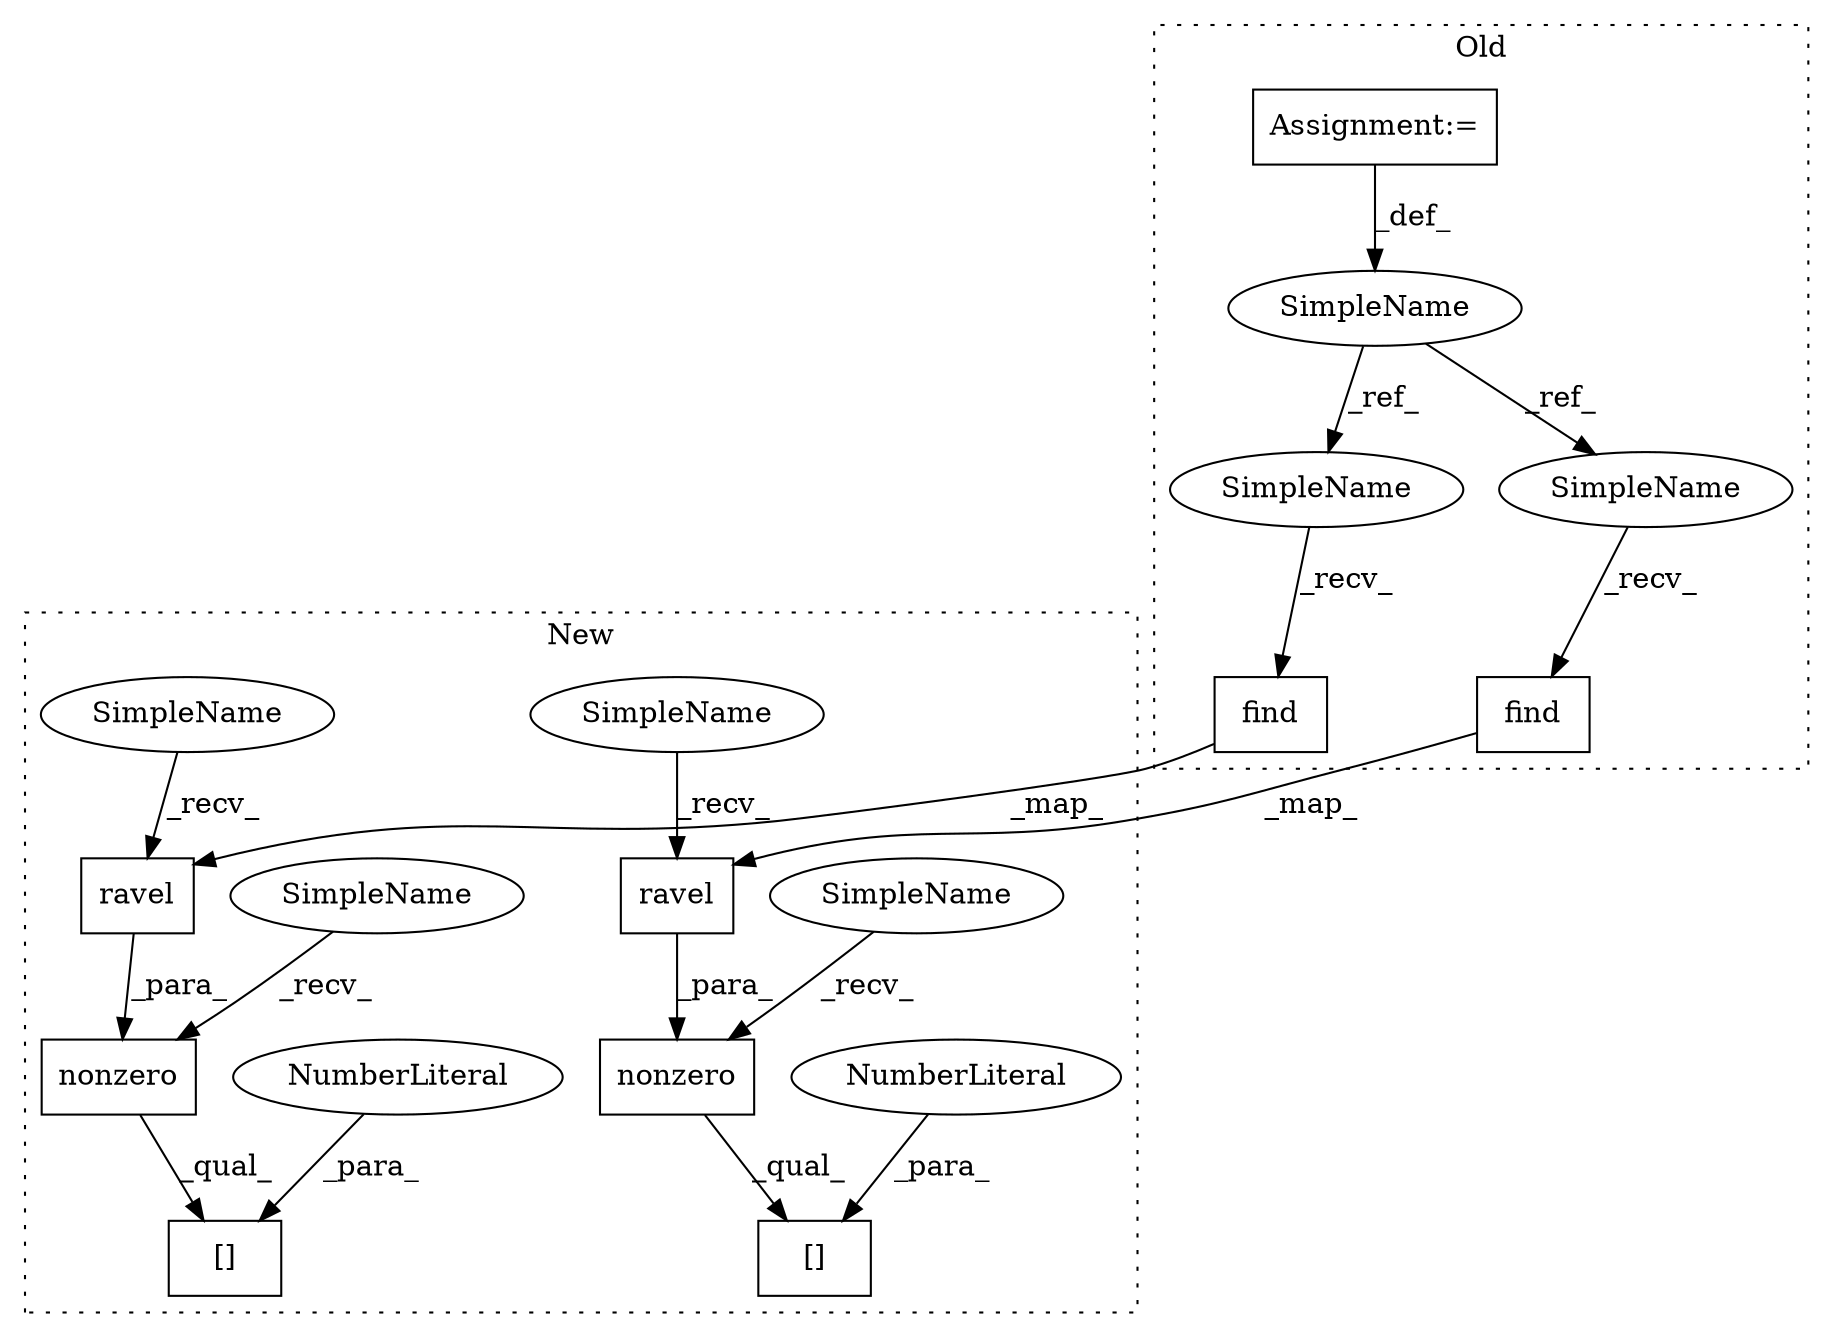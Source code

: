 digraph G {
subgraph cluster0 {
1 [label="find" a="32" s="7889,7916" l="5,1" shape="box"];
4 [label="Assignment:=" a="7" s="6979" l="4" shape="box"];
7 [label="SimpleName" a="42" s="6979" l="4" shape="ellipse"];
8 [label="find" a="32" s="7932,7953" l="5,1" shape="box"];
17 [label="SimpleName" a="42" s="7927" l="4" shape="ellipse"];
18 [label="SimpleName" a="42" s="7884" l="4" shape="ellipse"];
label = "Old";
style="dotted";
}
subgraph cluster1 {
2 [label="ravel" a="32" s="7930,7958" l="6,1" shape="box"];
3 [label="nonzero" a="32" s="7916,7959" l="8,1" shape="box"];
5 [label="[]" a="2" s="7910,7962" l="51,1" shape="box"];
6 [label="NumberLiteral" a="34" s="7961" l="1" shape="ellipse"];
9 [label="ravel" a="32" s="7993,8015" l="6,1" shape="box"];
10 [label="[]" a="2" s="7973,8019" l="45,1" shape="box"];
11 [label="NumberLiteral" a="34" s="8018" l="1" shape="ellipse"];
12 [label="nonzero" a="32" s="7979,8016" l="8,1" shape="box"];
13 [label="SimpleName" a="42" s="7973" l="5" shape="ellipse"];
14 [label="SimpleName" a="42" s="7924" l="5" shape="ellipse"];
15 [label="SimpleName" a="42" s="7987" l="5" shape="ellipse"];
16 [label="SimpleName" a="42" s="7910" l="5" shape="ellipse"];
label = "New";
style="dotted";
}
1 -> 2 [label="_map_"];
2 -> 3 [label="_para_"];
3 -> 5 [label="_qual_"];
4 -> 7 [label="_def_"];
6 -> 5 [label="_para_"];
7 -> 18 [label="_ref_"];
7 -> 17 [label="_ref_"];
8 -> 9 [label="_map_"];
9 -> 12 [label="_para_"];
11 -> 10 [label="_para_"];
12 -> 10 [label="_qual_"];
13 -> 12 [label="_recv_"];
14 -> 2 [label="_recv_"];
15 -> 9 [label="_recv_"];
16 -> 3 [label="_recv_"];
17 -> 8 [label="_recv_"];
18 -> 1 [label="_recv_"];
}